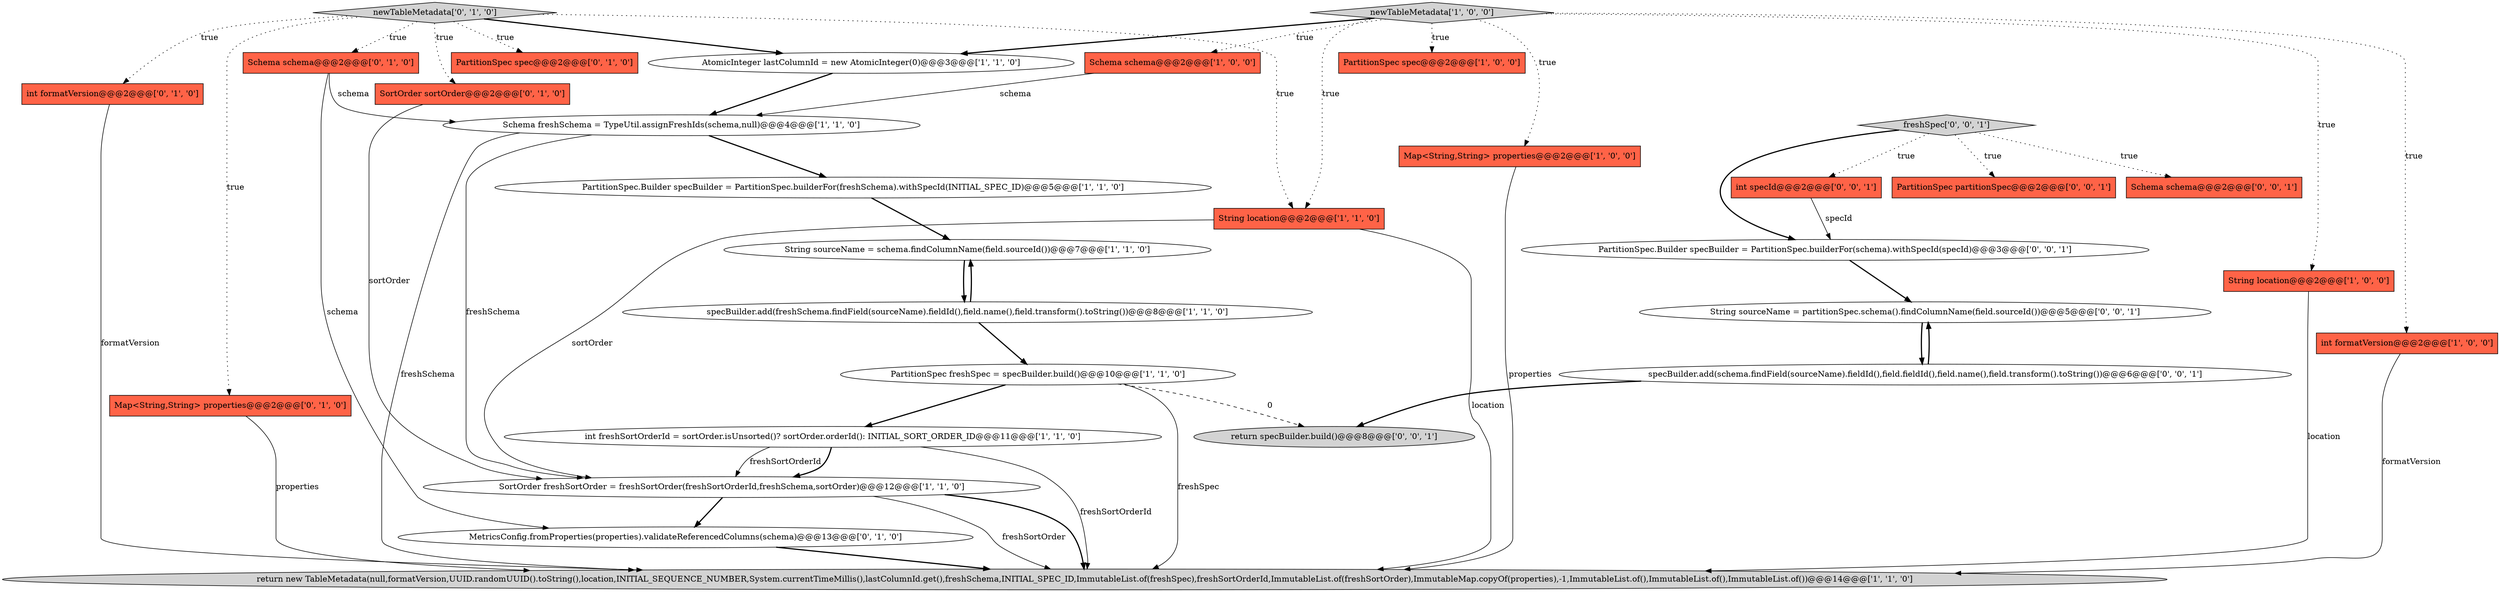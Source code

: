 digraph {
29 [style = filled, label = "int specId@@@2@@@['0', '0', '1']", fillcolor = tomato, shape = box image = "AAA0AAABBB3BBB"];
23 [style = filled, label = "return specBuilder.build()@@@8@@@['0', '0', '1']", fillcolor = lightgray, shape = ellipse image = "AAA0AAABBB3BBB"];
3 [style = filled, label = "int freshSortOrderId = sortOrder.isUnsorted()? sortOrder.orderId(): INITIAL_SORT_ORDER_ID@@@11@@@['1', '1', '0']", fillcolor = white, shape = ellipse image = "AAA0AAABBB1BBB"];
6 [style = filled, label = "newTableMetadata['1', '0', '0']", fillcolor = lightgray, shape = diamond image = "AAA0AAABBB1BBB"];
18 [style = filled, label = "int formatVersion@@@2@@@['0', '1', '0']", fillcolor = tomato, shape = box image = "AAA0AAABBB2BBB"];
15 [style = filled, label = "AtomicInteger lastColumnId = new AtomicInteger(0)@@@3@@@['1', '1', '0']", fillcolor = white, shape = ellipse image = "AAA0AAABBB1BBB"];
20 [style = filled, label = "Map<String,String> properties@@@2@@@['0', '1', '0']", fillcolor = tomato, shape = box image = "AAA0AAABBB2BBB"];
24 [style = filled, label = "PartitionSpec.Builder specBuilder = PartitionSpec.builderFor(schema).withSpecId(specId)@@@3@@@['0', '0', '1']", fillcolor = white, shape = ellipse image = "AAA0AAABBB3BBB"];
7 [style = filled, label = "specBuilder.add(freshSchema.findField(sourceName).fieldId(),field.name(),field.transform().toString())@@@8@@@['1', '1', '0']", fillcolor = white, shape = ellipse image = "AAA0AAABBB1BBB"];
2 [style = filled, label = "PartitionSpec.Builder specBuilder = PartitionSpec.builderFor(freshSchema).withSpecId(INITIAL_SPEC_ID)@@@5@@@['1', '1', '0']", fillcolor = white, shape = ellipse image = "AAA0AAABBB1BBB"];
19 [style = filled, label = "Schema schema@@@2@@@['0', '1', '0']", fillcolor = tomato, shape = box image = "AAA0AAABBB2BBB"];
26 [style = filled, label = "PartitionSpec partitionSpec@@@2@@@['0', '0', '1']", fillcolor = tomato, shape = box image = "AAA0AAABBB3BBB"];
1 [style = filled, label = "Map<String,String> properties@@@2@@@['1', '0', '0']", fillcolor = tomato, shape = box image = "AAA0AAABBB1BBB"];
27 [style = filled, label = "freshSpec['0', '0', '1']", fillcolor = lightgray, shape = diamond image = "AAA0AAABBB3BBB"];
30 [style = filled, label = "Schema schema@@@2@@@['0', '0', '1']", fillcolor = tomato, shape = box image = "AAA0AAABBB3BBB"];
28 [style = filled, label = "specBuilder.add(schema.findField(sourceName).fieldId(),field.fieldId(),field.name(),field.transform().toString())@@@6@@@['0', '0', '1']", fillcolor = white, shape = ellipse image = "AAA0AAABBB3BBB"];
21 [style = filled, label = "SortOrder sortOrder@@@2@@@['0', '1', '0']", fillcolor = tomato, shape = box image = "AAA0AAABBB2BBB"];
13 [style = filled, label = "Schema schema@@@2@@@['1', '0', '0']", fillcolor = tomato, shape = box image = "AAA0AAABBB1BBB"];
5 [style = filled, label = "PartitionSpec spec@@@2@@@['1', '0', '0']", fillcolor = tomato, shape = box image = "AAA0AAABBB1BBB"];
12 [style = filled, label = "PartitionSpec freshSpec = specBuilder.build()@@@10@@@['1', '1', '0']", fillcolor = white, shape = ellipse image = "AAA0AAABBB1BBB"];
11 [style = filled, label = "Schema freshSchema = TypeUtil.assignFreshIds(schema,null)@@@4@@@['1', '1', '0']", fillcolor = white, shape = ellipse image = "AAA0AAABBB1BBB"];
22 [style = filled, label = "MetricsConfig.fromProperties(properties).validateReferencedColumns(schema)@@@13@@@['0', '1', '0']", fillcolor = white, shape = ellipse image = "AAA1AAABBB2BBB"];
14 [style = filled, label = "String location@@@2@@@['1', '1', '0']", fillcolor = tomato, shape = box image = "AAA0AAABBB1BBB"];
4 [style = filled, label = "SortOrder freshSortOrder = freshSortOrder(freshSortOrderId,freshSchema,sortOrder)@@@12@@@['1', '1', '0']", fillcolor = white, shape = ellipse image = "AAA0AAABBB1BBB"];
9 [style = filled, label = "String sourceName = schema.findColumnName(field.sourceId())@@@7@@@['1', '1', '0']", fillcolor = white, shape = ellipse image = "AAA0AAABBB1BBB"];
8 [style = filled, label = "String location@@@2@@@['1', '0', '0']", fillcolor = tomato, shape = box image = "AAA0AAABBB1BBB"];
10 [style = filled, label = "int formatVersion@@@2@@@['1', '0', '0']", fillcolor = tomato, shape = box image = "AAA0AAABBB1BBB"];
16 [style = filled, label = "PartitionSpec spec@@@2@@@['0', '1', '0']", fillcolor = tomato, shape = box image = "AAA0AAABBB2BBB"];
17 [style = filled, label = "newTableMetadata['0', '1', '0']", fillcolor = lightgray, shape = diamond image = "AAA0AAABBB2BBB"];
25 [style = filled, label = "String sourceName = partitionSpec.schema().findColumnName(field.sourceId())@@@5@@@['0', '0', '1']", fillcolor = white, shape = ellipse image = "AAA0AAABBB3BBB"];
0 [style = filled, label = "return new TableMetadata(null,formatVersion,UUID.randomUUID().toString(),location,INITIAL_SEQUENCE_NUMBER,System.currentTimeMillis(),lastColumnId.get(),freshSchema,INITIAL_SPEC_ID,ImmutableList.of(freshSpec),freshSortOrderId,ImmutableList.of(freshSortOrder),ImmutableMap.copyOf(properties),-1,ImmutableList.of(),ImmutableList.of(),ImmutableList.of())@@@14@@@['1', '1', '0']", fillcolor = lightgray, shape = ellipse image = "AAA0AAABBB1BBB"];
17->19 [style = dotted, label="true"];
27->30 [style = dotted, label="true"];
17->18 [style = dotted, label="true"];
11->4 [style = solid, label="freshSchema"];
8->0 [style = solid, label="location"];
17->14 [style = dotted, label="true"];
3->0 [style = solid, label="freshSortOrderId"];
17->16 [style = dotted, label="true"];
3->4 [style = solid, label="freshSortOrderId"];
27->29 [style = dotted, label="true"];
6->15 [style = bold, label=""];
12->23 [style = dashed, label="0"];
22->0 [style = bold, label=""];
7->9 [style = bold, label=""];
21->4 [style = solid, label="sortOrder"];
14->0 [style = solid, label="location"];
19->22 [style = solid, label="schema"];
6->1 [style = dotted, label="true"];
28->23 [style = bold, label=""];
6->14 [style = dotted, label="true"];
4->22 [style = bold, label=""];
27->26 [style = dotted, label="true"];
10->0 [style = solid, label="formatVersion"];
13->11 [style = solid, label="schema"];
11->2 [style = bold, label=""];
29->24 [style = solid, label="specId"];
6->13 [style = dotted, label="true"];
6->5 [style = dotted, label="true"];
2->9 [style = bold, label=""];
27->24 [style = bold, label=""];
25->28 [style = bold, label=""];
6->8 [style = dotted, label="true"];
7->12 [style = bold, label=""];
6->10 [style = dotted, label="true"];
15->11 [style = bold, label=""];
17->15 [style = bold, label=""];
17->20 [style = dotted, label="true"];
4->0 [style = solid, label="freshSortOrder"];
12->3 [style = bold, label=""];
11->0 [style = solid, label="freshSchema"];
14->4 [style = solid, label="sortOrder"];
19->11 [style = solid, label="schema"];
17->21 [style = dotted, label="true"];
24->25 [style = bold, label=""];
12->0 [style = solid, label="freshSpec"];
20->0 [style = solid, label="properties"];
3->4 [style = bold, label=""];
28->25 [style = bold, label=""];
18->0 [style = solid, label="formatVersion"];
4->0 [style = bold, label=""];
1->0 [style = solid, label="properties"];
9->7 [style = bold, label=""];
}
